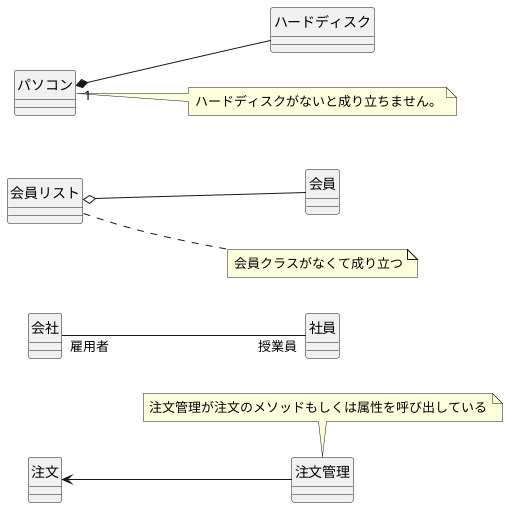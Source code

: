 @startuml 関連名
left to right direction
skinparam classAttributeIconSize 0
class 会社 {}
class 社員 {}
会社 "雇用者" -- "授業員" 社員
会員リスト o-- 会員
note right of 会員リスト
会員クラスがなくて成り立つ
end note

パソコン"1" *-- ハードディスク
note right of パソコン
ハードディスクがないと成り立ちません。
end note

注文<-- 注文管理
note top of 注文管理
注文管理が注文のメソッドもしくは属性を呼び出している
end note

hide 会社 circle
hide 社員 circle
hide 会員リスト circle
hide 会員 circle
hide パソコン circle
hide ハードディスク circle
hide 注文 circle
hide 注文管理 circle
@enduml